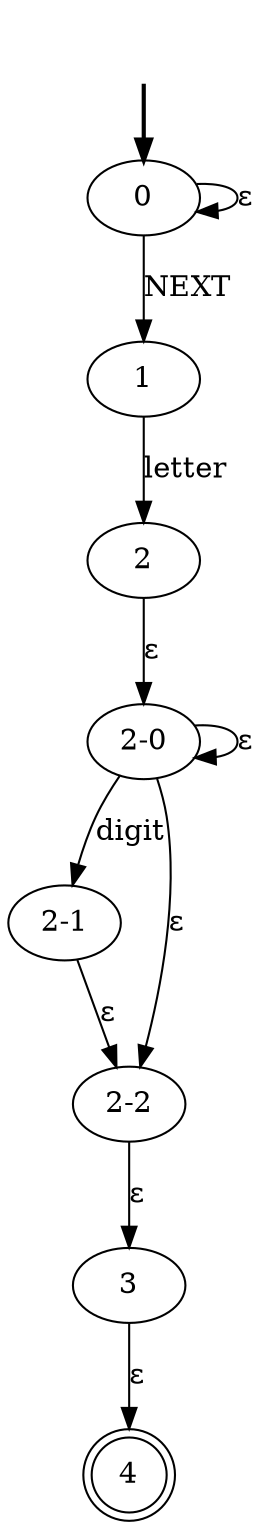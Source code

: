 digraph {
	fake0 [style=invisible]
	"2-0"
	3
	"2-1"
	2
	1
	"2-2"
	4 [shape=doublecircle]
	0 [root=true]
	fake0 -> 0 [style=bold]
	0 -> 1 [label=NEXT]
	0 -> 0 [label="ε"]
	1 -> 2 [label=letter]
	2 -> "2-0" [label="ε"]
	"2-2" -> 3 [label="ε"]
	"2-0" -> "2-1" [label=digit]
	"2-0" -> "2-0" [label="ε"]
	"2-0" -> "2-2" [label="ε"]
	"2-1" -> "2-2" [label="ε"]
	3 -> 4 [label="ε"]
}
